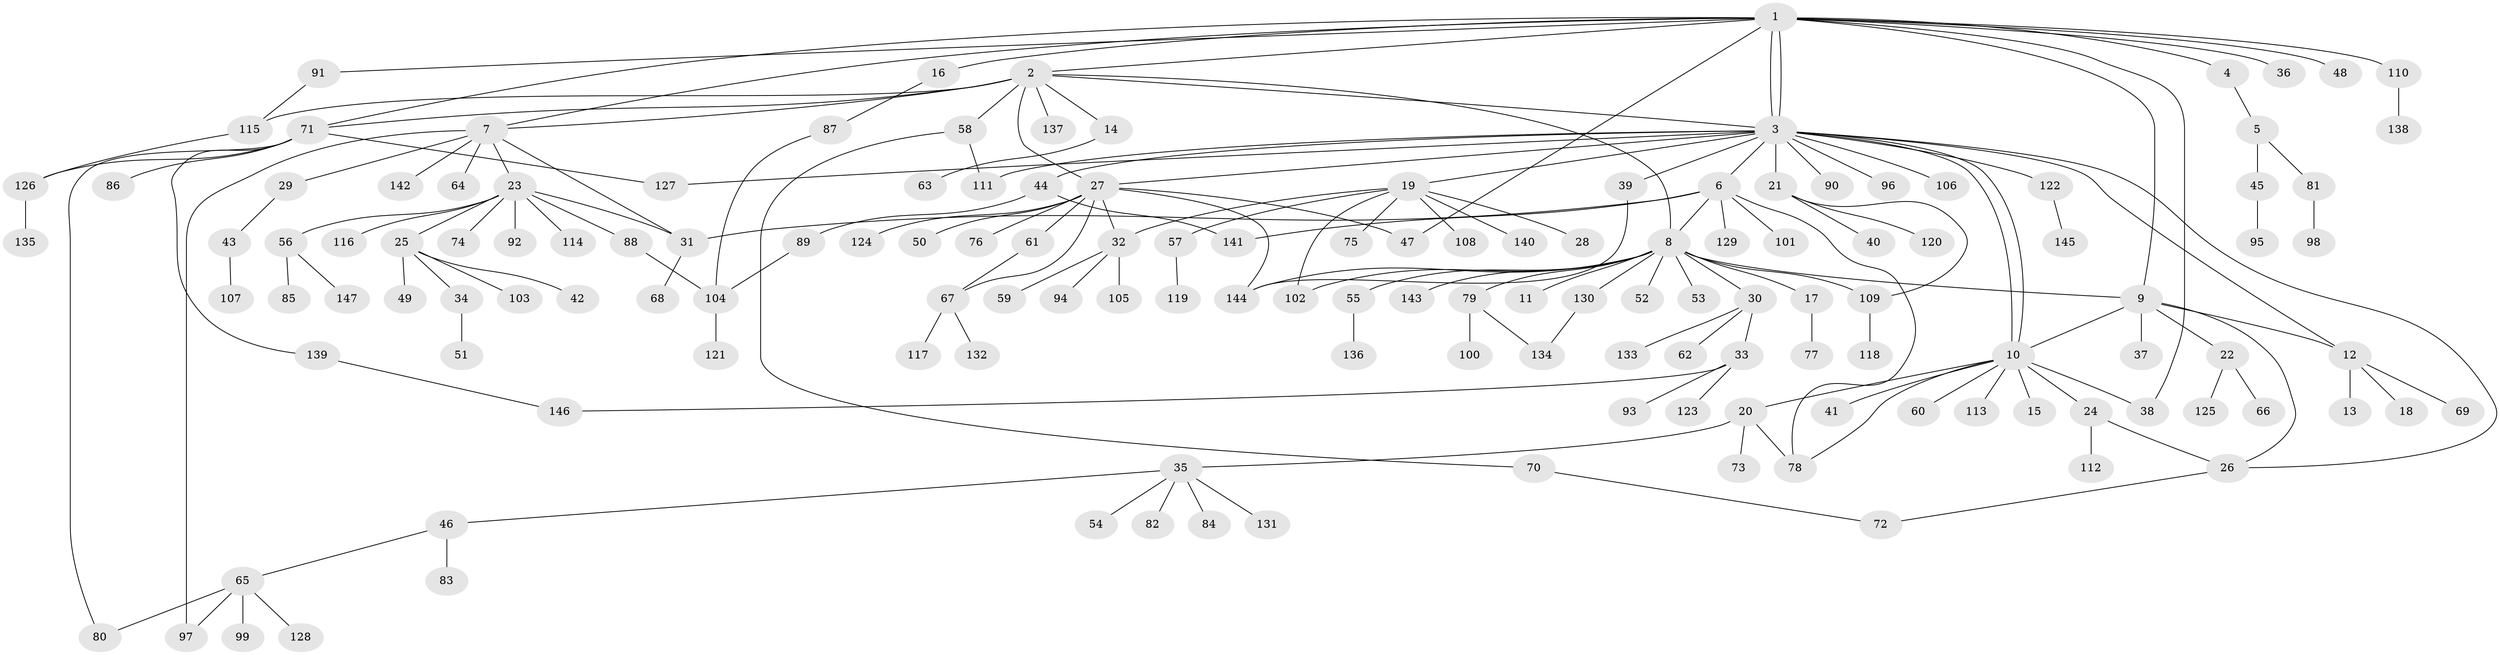 // Generated by graph-tools (version 1.1) at 2025/01/03/09/25 03:01:56]
// undirected, 147 vertices, 182 edges
graph export_dot {
graph [start="1"]
  node [color=gray90,style=filled];
  1;
  2;
  3;
  4;
  5;
  6;
  7;
  8;
  9;
  10;
  11;
  12;
  13;
  14;
  15;
  16;
  17;
  18;
  19;
  20;
  21;
  22;
  23;
  24;
  25;
  26;
  27;
  28;
  29;
  30;
  31;
  32;
  33;
  34;
  35;
  36;
  37;
  38;
  39;
  40;
  41;
  42;
  43;
  44;
  45;
  46;
  47;
  48;
  49;
  50;
  51;
  52;
  53;
  54;
  55;
  56;
  57;
  58;
  59;
  60;
  61;
  62;
  63;
  64;
  65;
  66;
  67;
  68;
  69;
  70;
  71;
  72;
  73;
  74;
  75;
  76;
  77;
  78;
  79;
  80;
  81;
  82;
  83;
  84;
  85;
  86;
  87;
  88;
  89;
  90;
  91;
  92;
  93;
  94;
  95;
  96;
  97;
  98;
  99;
  100;
  101;
  102;
  103;
  104;
  105;
  106;
  107;
  108;
  109;
  110;
  111;
  112;
  113;
  114;
  115;
  116;
  117;
  118;
  119;
  120;
  121;
  122;
  123;
  124;
  125;
  126;
  127;
  128;
  129;
  130;
  131;
  132;
  133;
  134;
  135;
  136;
  137;
  138;
  139;
  140;
  141;
  142;
  143;
  144;
  145;
  146;
  147;
  1 -- 2;
  1 -- 3;
  1 -- 3;
  1 -- 4;
  1 -- 7;
  1 -- 9;
  1 -- 16;
  1 -- 36;
  1 -- 38;
  1 -- 47;
  1 -- 48;
  1 -- 71;
  1 -- 91;
  1 -- 110;
  2 -- 3;
  2 -- 7;
  2 -- 8;
  2 -- 14;
  2 -- 27;
  2 -- 58;
  2 -- 71;
  2 -- 115;
  2 -- 137;
  3 -- 6;
  3 -- 10;
  3 -- 10;
  3 -- 12;
  3 -- 19;
  3 -- 21;
  3 -- 26;
  3 -- 27;
  3 -- 39;
  3 -- 44;
  3 -- 90;
  3 -- 96;
  3 -- 106;
  3 -- 111;
  3 -- 122;
  3 -- 127;
  4 -- 5;
  5 -- 45;
  5 -- 81;
  6 -- 8;
  6 -- 31;
  6 -- 78;
  6 -- 101;
  6 -- 129;
  6 -- 141;
  7 -- 23;
  7 -- 29;
  7 -- 31;
  7 -- 64;
  7 -- 97;
  7 -- 142;
  8 -- 9;
  8 -- 11;
  8 -- 17;
  8 -- 30;
  8 -- 52;
  8 -- 53;
  8 -- 55;
  8 -- 79;
  8 -- 102;
  8 -- 109;
  8 -- 130;
  8 -- 143;
  8 -- 144;
  9 -- 10;
  9 -- 12;
  9 -- 22;
  9 -- 26;
  9 -- 37;
  10 -- 15;
  10 -- 20;
  10 -- 24;
  10 -- 38;
  10 -- 41;
  10 -- 60;
  10 -- 78;
  10 -- 113;
  12 -- 13;
  12 -- 18;
  12 -- 69;
  14 -- 63;
  16 -- 87;
  17 -- 77;
  19 -- 28;
  19 -- 32;
  19 -- 57;
  19 -- 75;
  19 -- 102;
  19 -- 108;
  19 -- 140;
  20 -- 35;
  20 -- 73;
  20 -- 78;
  21 -- 40;
  21 -- 109;
  21 -- 120;
  22 -- 66;
  22 -- 125;
  23 -- 25;
  23 -- 31;
  23 -- 56;
  23 -- 74;
  23 -- 88;
  23 -- 92;
  23 -- 114;
  23 -- 116;
  24 -- 26;
  24 -- 112;
  25 -- 34;
  25 -- 42;
  25 -- 49;
  25 -- 103;
  26 -- 72;
  27 -- 32;
  27 -- 47;
  27 -- 50;
  27 -- 61;
  27 -- 67;
  27 -- 76;
  27 -- 124;
  27 -- 144;
  29 -- 43;
  30 -- 33;
  30 -- 62;
  30 -- 133;
  31 -- 68;
  32 -- 59;
  32 -- 94;
  32 -- 105;
  33 -- 93;
  33 -- 123;
  33 -- 146;
  34 -- 51;
  35 -- 46;
  35 -- 54;
  35 -- 82;
  35 -- 84;
  35 -- 131;
  39 -- 144;
  43 -- 107;
  44 -- 89;
  44 -- 141;
  45 -- 95;
  46 -- 65;
  46 -- 83;
  55 -- 136;
  56 -- 85;
  56 -- 147;
  57 -- 119;
  58 -- 70;
  58 -- 111;
  61 -- 67;
  65 -- 80;
  65 -- 97;
  65 -- 99;
  65 -- 128;
  67 -- 117;
  67 -- 132;
  70 -- 72;
  71 -- 80;
  71 -- 86;
  71 -- 126;
  71 -- 127;
  71 -- 139;
  79 -- 100;
  79 -- 134;
  81 -- 98;
  87 -- 104;
  88 -- 104;
  89 -- 104;
  91 -- 115;
  104 -- 121;
  109 -- 118;
  110 -- 138;
  115 -- 126;
  122 -- 145;
  126 -- 135;
  130 -- 134;
  139 -- 146;
}
